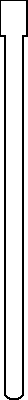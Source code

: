 size(200,200);


real height = 20;

draw((0,0)--(0,height));

draw((1,0)--(1,height));

draw((0,0)..(.5,-.25)..(1,0));



draw((0,height)--(-.25,height)--(-.25,height*(1+.1))--(1.25,height*1.1)--(1.25,height)--(1,height));
